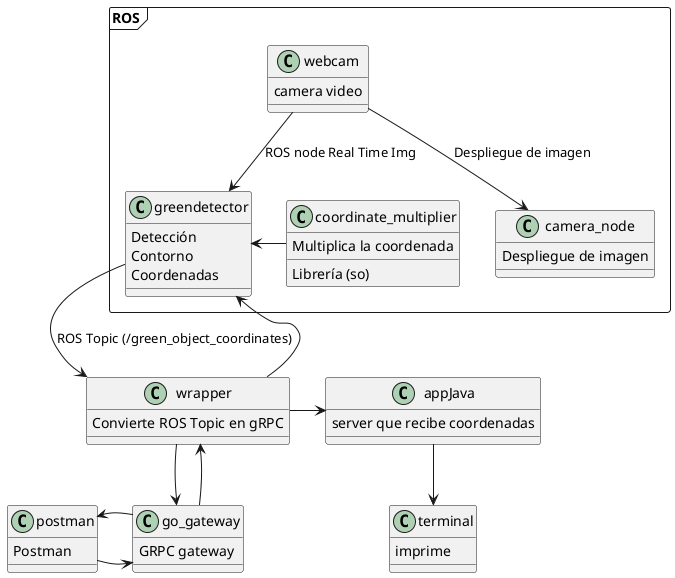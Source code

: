 @startuml
allow_mixing

frame ROS{
webcam : camera video
camera_node : Despliegue de imagen
greendetector : Detección
greendetector : Contorno
greendetector : Coordenadas
coordinate_multiplier : Librería (so)
coordinate_multiplier : Multiplica la coordenada
}
wrapper : Convierte ROS Topic en gRPC
appJava : server que recibe coordenadas
terminal : imprime
go_gateway : GRPC gateway
postman : Postman 

webcam --> camera_node : Despliegue de imagen
webcam --> greendetector : ROS node Real Time Img
coordinate_multiplier -> greendetector

greendetector --> wrapper : ROS Topic (/green_object_coordinates)
wrapper --> greendetector
wrapper -> appJava
appJava --> terminal

wrapper-->go_gateway
go_gateway-->wrapper

postman->go_gateway
go_gateway->postman

@enduml